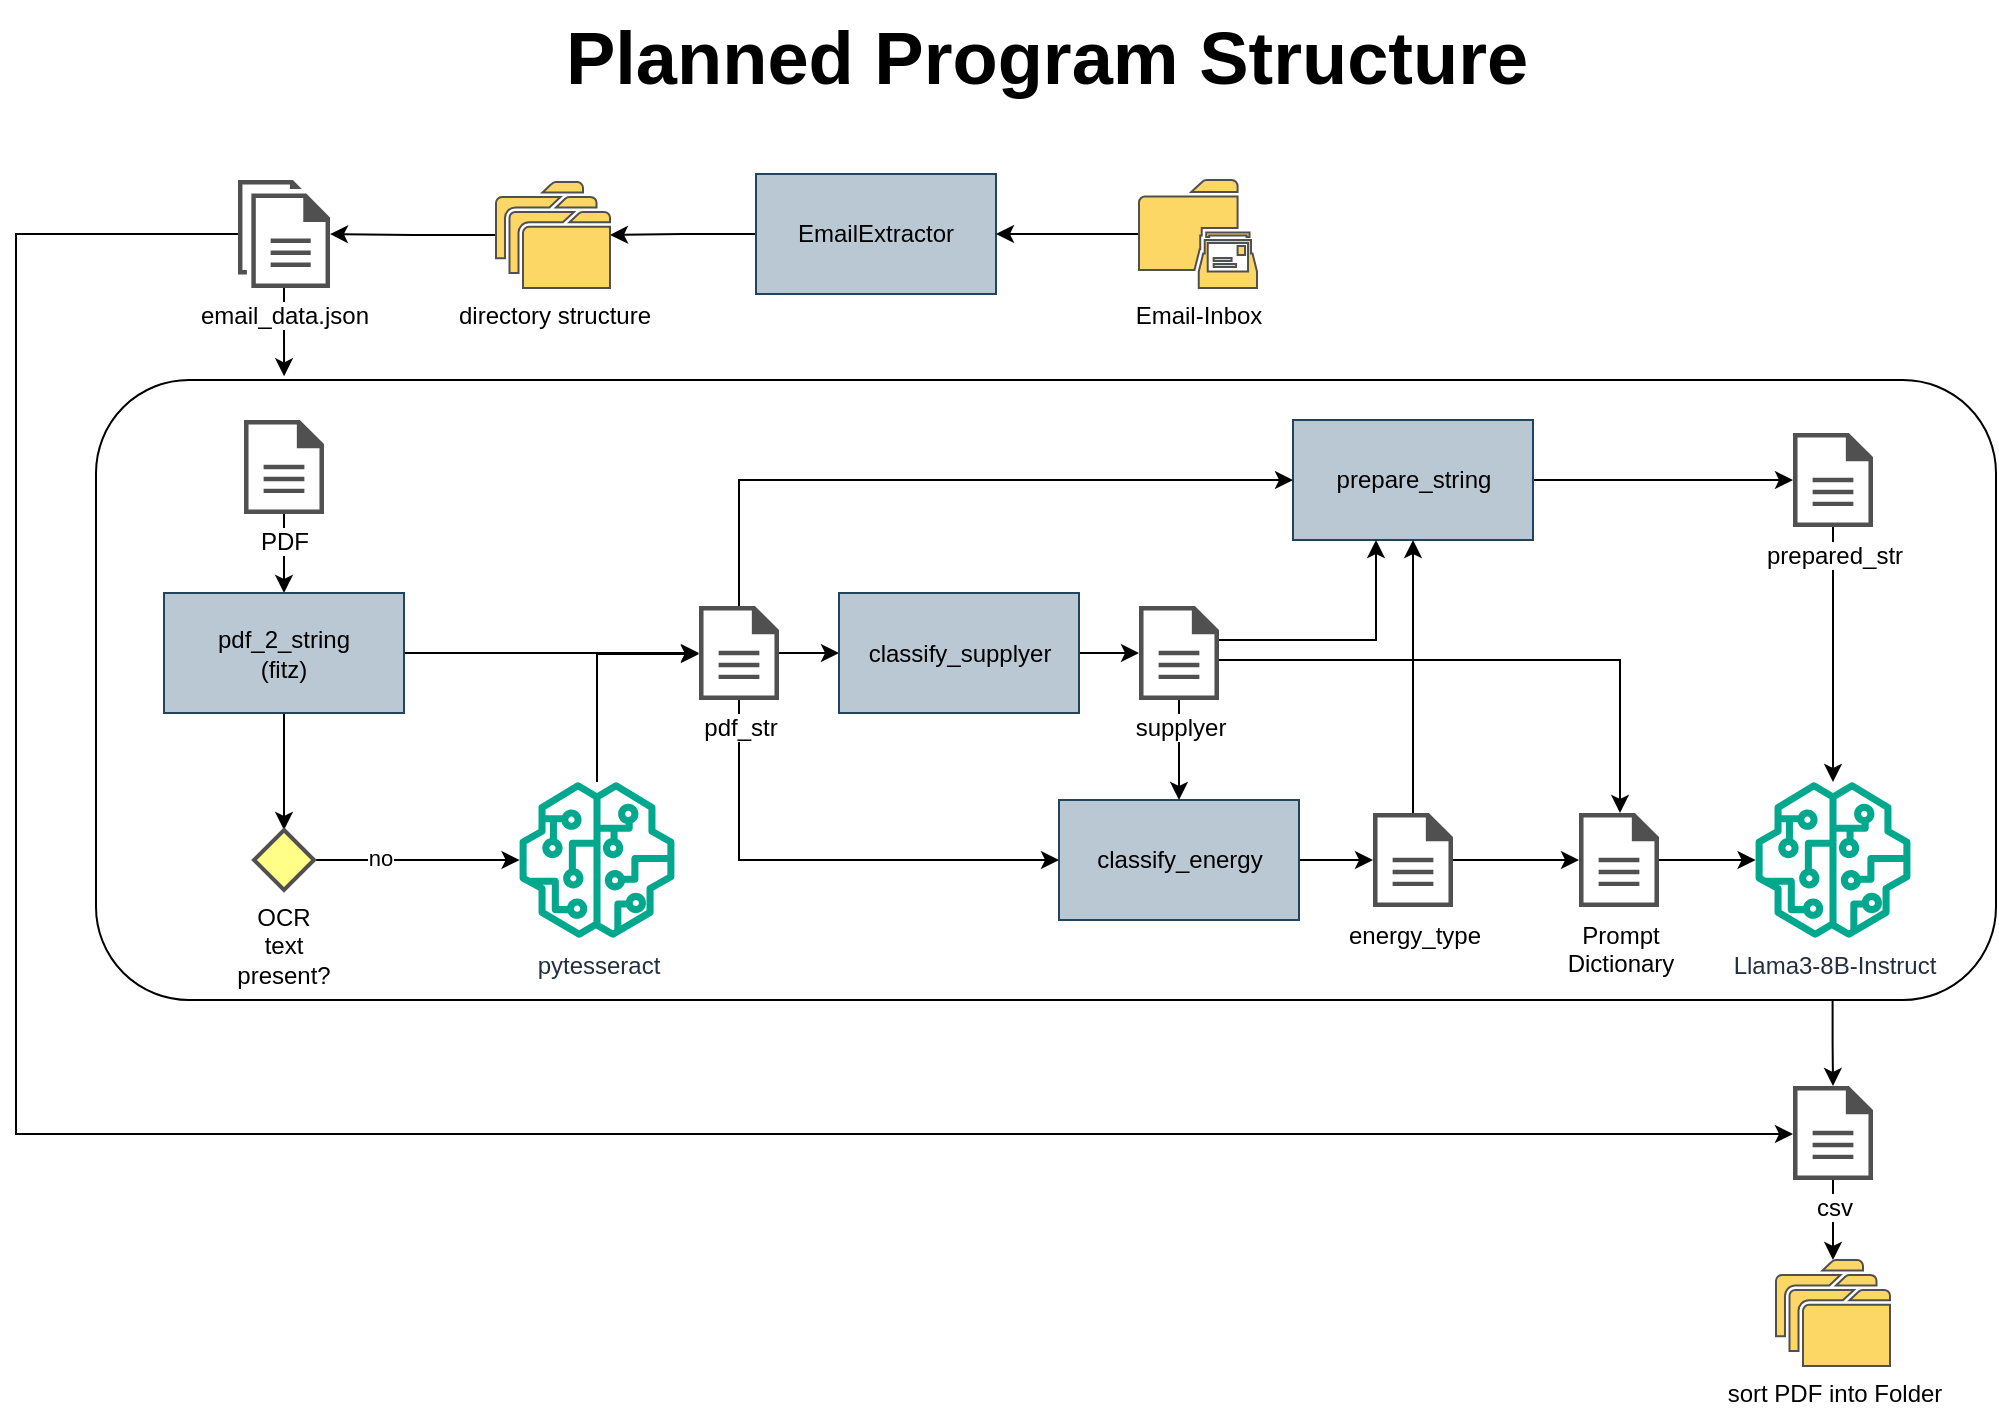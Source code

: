 <mxfile version="24.6.4" type="device" pages="2">
  <diagram name="planned_structure" id="1px-16hLUVlMR7R9mzSF">
    <mxGraphModel dx="1434" dy="746" grid="1" gridSize="10" guides="1" tooltips="1" connect="1" arrows="1" fold="1" page="1" pageScale="1" pageWidth="827" pageHeight="1169" math="0" shadow="0">
      <root>
        <mxCell id="0" />
        <mxCell id="1" parent="0" />
        <mxCell id="kxUdN-J0pOm-MrYwGBp3-49" value="" style="edgeStyle=orthogonalEdgeStyle;rounded=0;orthogonalLoop=1;jettySize=auto;html=1;exitX=0.914;exitY=1;exitDx=0;exitDy=0;exitPerimeter=0;" edge="1" parent="1" source="kxUdN-J0pOm-MrYwGBp3-30" target="kxUdN-J0pOm-MrYwGBp3-48">
          <mxGeometry relative="1" as="geometry" />
        </mxCell>
        <mxCell id="kxUdN-J0pOm-MrYwGBp3-30" value="" style="rounded=1;whiteSpace=wrap;html=1;fillColor=none;points=[[0,0,0,0,0],[0,0.25,0,0,0],[0,0.5,0,0,0],[0,0.75,0,0,0],[0,1,0,0,0],[0.25,0,0,0,0],[0.25,1,0,0,0],[0.5,0,0,0,0],[0.5,1,0,0,0],[0.75,0,0,0,0],[0.75,1,0,0,0],[1,0,0,0,0],[1,0.25,0,0,0],[1,0.5,0,0,0],[1,0.75,0,0,0],[1,1,0,0,0]];" vertex="1" parent="1">
          <mxGeometry x="260" y="270" width="950" height="310" as="geometry" />
        </mxCell>
        <mxCell id="kxUdN-J0pOm-MrYwGBp3-7" value="" style="edgeStyle=orthogonalEdgeStyle;rounded=0;orthogonalLoop=1;jettySize=auto;html=1;" edge="1" parent="1" source="kxUdN-J0pOm-MrYwGBp3-20" target="kxUdN-J0pOm-MrYwGBp3-6">
          <mxGeometry relative="1" as="geometry">
            <mxPoint x="471.5" y="390" as="sourcePoint" />
          </mxGeometry>
        </mxCell>
        <mxCell id="kxUdN-J0pOm-MrYwGBp3-77" value="" style="edgeStyle=orthogonalEdgeStyle;rounded=0;orthogonalLoop=1;jettySize=auto;html=1;" edge="1" parent="1" source="kxUdN-J0pOm-MrYwGBp3-6" target="kxUdN-J0pOm-MrYwGBp3-61">
          <mxGeometry relative="1" as="geometry" />
        </mxCell>
        <mxCell id="kxUdN-J0pOm-MrYwGBp3-78" value="" style="edgeStyle=orthogonalEdgeStyle;rounded=0;orthogonalLoop=1;jettySize=auto;html=1;" edge="1" parent="1" source="kxUdN-J0pOm-MrYwGBp3-6" target="kxUdN-J0pOm-MrYwGBp3-32">
          <mxGeometry relative="1" as="geometry" />
        </mxCell>
        <mxCell id="kxUdN-J0pOm-MrYwGBp3-6" value="&lt;div&gt;pdf_2_string&lt;br&gt;&lt;/div&gt;&lt;div&gt;(fitz)&lt;br&gt;&lt;/div&gt;" style="rounded=0;whiteSpace=wrap;html=1;fillColor=#bac8d3;strokeColor=#23445d;" vertex="1" parent="1">
          <mxGeometry x="294" y="376.5" width="120" height="60" as="geometry" />
        </mxCell>
        <mxCell id="kxUdN-J0pOm-MrYwGBp3-41" value="" style="edgeStyle=orthogonalEdgeStyle;rounded=0;orthogonalLoop=1;jettySize=auto;html=1;" edge="1" parent="1" source="kxUdN-J0pOm-MrYwGBp3-8" target="kxUdN-J0pOm-MrYwGBp3-33">
          <mxGeometry relative="1" as="geometry" />
        </mxCell>
        <mxCell id="kxUdN-J0pOm-MrYwGBp3-8" value="&lt;div&gt;classify_supplyer&lt;/div&gt;" style="rounded=0;whiteSpace=wrap;html=1;fillColor=#bac8d3;strokeColor=#23445d;" vertex="1" parent="1">
          <mxGeometry x="631.5" y="376.5" width="120" height="60" as="geometry" />
        </mxCell>
        <mxCell id="kxUdN-J0pOm-MrYwGBp3-40" value="" style="edgeStyle=orthogonalEdgeStyle;rounded=0;orthogonalLoop=1;jettySize=auto;html=1;" edge="1" parent="1" source="kxUdN-J0pOm-MrYwGBp3-36" target="kxUdN-J0pOm-MrYwGBp3-34">
          <mxGeometry relative="1" as="geometry" />
        </mxCell>
        <mxCell id="kxUdN-J0pOm-MrYwGBp3-36" value="classify_energy" style="rounded=0;whiteSpace=wrap;html=1;fillColor=#bac8d3;strokeColor=#23445d;" vertex="1" parent="1">
          <mxGeometry x="741.5" y="480" width="120" height="60" as="geometry" />
        </mxCell>
        <mxCell id="kxUdN-J0pOm-MrYwGBp3-26" value="" style="edgeStyle=orthogonalEdgeStyle;rounded=0;orthogonalLoop=1;jettySize=auto;html=1;" edge="1" parent="1" source="kxUdN-J0pOm-MrYwGBp3-24" target="kxUdN-J0pOm-MrYwGBp3-22">
          <mxGeometry relative="1" as="geometry" />
        </mxCell>
        <mxCell id="kxUdN-J0pOm-MrYwGBp3-24" value="EmailExtractor" style="rounded=0;whiteSpace=wrap;html=1;fillColor=#bac8d3;strokeColor=#23445d;" vertex="1" parent="1">
          <mxGeometry x="590" y="167" width="120" height="60" as="geometry" />
        </mxCell>
        <mxCell id="kxUdN-J0pOm-MrYwGBp3-53" value="" style="edgeStyle=orthogonalEdgeStyle;rounded=0;orthogonalLoop=1;jettySize=auto;html=1;" edge="1" parent="1" source="kxUdN-J0pOm-MrYwGBp3-55" target="kxUdN-J0pOm-MrYwGBp3-50">
          <mxGeometry relative="1" as="geometry" />
        </mxCell>
        <mxCell id="kxUdN-J0pOm-MrYwGBp3-58" value="" style="edgeStyle=orthogonalEdgeStyle;rounded=0;orthogonalLoop=1;jettySize=auto;html=1;" edge="1" parent="1" source="kxUdN-J0pOm-MrYwGBp3-10" target="kxUdN-J0pOm-MrYwGBp3-55">
          <mxGeometry relative="1" as="geometry" />
        </mxCell>
        <mxCell id="kxUdN-J0pOm-MrYwGBp3-10" value="prepare_string" style="rounded=0;whiteSpace=wrap;html=1;fillColor=#bac8d3;strokeColor=#23445d;" vertex="1" parent="1">
          <mxGeometry x="858.5" y="290" width="120" height="60" as="geometry" />
        </mxCell>
        <mxCell id="kxUdN-J0pOm-MrYwGBp3-20" value="PDF" style="sketch=0;pointerEvents=1;shadow=0;dashed=0;html=1;strokeColor=none;fillColor=#505050;labelPosition=center;verticalLabelPosition=bottom;verticalAlign=top;outlineConnect=0;align=center;shape=mxgraph.office.concepts.document;labelBackgroundColor=default;" vertex="1" parent="1">
          <mxGeometry x="334" y="290" width="40" height="47" as="geometry" />
        </mxCell>
        <mxCell id="kxUdN-J0pOm-MrYwGBp3-67" value="" style="edgeStyle=orthogonalEdgeStyle;rounded=0;orthogonalLoop=1;jettySize=auto;html=1;" edge="1" parent="1" source="kxUdN-J0pOm-MrYwGBp3-48" target="kxUdN-J0pOm-MrYwGBp3-66">
          <mxGeometry relative="1" as="geometry" />
        </mxCell>
        <mxCell id="kxUdN-J0pOm-MrYwGBp3-48" value="csv" style="sketch=0;pointerEvents=1;shadow=0;dashed=0;html=1;strokeColor=none;fillColor=#505050;labelPosition=center;verticalLabelPosition=bottom;verticalAlign=top;outlineConnect=0;align=center;shape=mxgraph.office.concepts.document;labelBackgroundColor=default;" vertex="1" parent="1">
          <mxGeometry x="1108.5" y="623" width="40" height="47" as="geometry" />
        </mxCell>
        <mxCell id="kxUdN-J0pOm-MrYwGBp3-37" value="" style="edgeStyle=orthogonalEdgeStyle;rounded=0;orthogonalLoop=1;jettySize=auto;html=1;" edge="1" parent="1" source="kxUdN-J0pOm-MrYwGBp3-32" target="kxUdN-J0pOm-MrYwGBp3-8">
          <mxGeometry relative="1" as="geometry" />
        </mxCell>
        <mxCell id="kxUdN-J0pOm-MrYwGBp3-39" value="" style="edgeStyle=orthogonalEdgeStyle;rounded=0;orthogonalLoop=1;jettySize=auto;html=1;entryX=0;entryY=0.5;entryDx=0;entryDy=0;" edge="1" parent="1" source="kxUdN-J0pOm-MrYwGBp3-32" target="kxUdN-J0pOm-MrYwGBp3-36">
          <mxGeometry relative="1" as="geometry">
            <Array as="points">
              <mxPoint x="581.5" y="510" />
            </Array>
          </mxGeometry>
        </mxCell>
        <mxCell id="kxUdN-J0pOm-MrYwGBp3-45" value="" style="edgeStyle=orthogonalEdgeStyle;rounded=0;orthogonalLoop=1;jettySize=auto;html=1;entryX=0;entryY=0.5;entryDx=0;entryDy=0;" edge="1" parent="1" source="kxUdN-J0pOm-MrYwGBp3-32" target="kxUdN-J0pOm-MrYwGBp3-10">
          <mxGeometry relative="1" as="geometry">
            <Array as="points">
              <mxPoint x="582" y="320" />
            </Array>
          </mxGeometry>
        </mxCell>
        <mxCell id="kxUdN-J0pOm-MrYwGBp3-32" value="pdf_str" style="sketch=0;pointerEvents=1;shadow=0;dashed=0;html=1;strokeColor=none;fillColor=#505050;labelPosition=center;verticalLabelPosition=bottom;verticalAlign=top;outlineConnect=0;align=center;shape=mxgraph.office.concepts.document;labelBackgroundColor=default;" vertex="1" parent="1">
          <mxGeometry x="561.5" y="383" width="40" height="47" as="geometry" />
        </mxCell>
        <mxCell id="kxUdN-J0pOm-MrYwGBp3-55" value="prepared_str" style="sketch=0;pointerEvents=1;shadow=0;dashed=0;html=1;strokeColor=none;fillColor=#505050;labelPosition=center;verticalLabelPosition=bottom;verticalAlign=top;outlineConnect=0;align=center;shape=mxgraph.office.concepts.document;labelBackgroundColor=default;" vertex="1" parent="1">
          <mxGeometry x="1108.5" y="296.5" width="40" height="47" as="geometry" />
        </mxCell>
        <mxCell id="kxUdN-J0pOm-MrYwGBp3-38" value="" style="edgeStyle=orthogonalEdgeStyle;rounded=0;orthogonalLoop=1;jettySize=auto;html=1;" edge="1" parent="1" source="kxUdN-J0pOm-MrYwGBp3-33" target="kxUdN-J0pOm-MrYwGBp3-36">
          <mxGeometry relative="1" as="geometry" />
        </mxCell>
        <mxCell id="kxUdN-J0pOm-MrYwGBp3-33" value="supplyer" style="sketch=0;pointerEvents=1;shadow=0;dashed=0;html=1;strokeColor=none;fillColor=#505050;labelPosition=center;verticalLabelPosition=bottom;verticalAlign=top;outlineConnect=0;align=center;shape=mxgraph.office.concepts.document;labelBackgroundColor=default;" vertex="1" parent="1">
          <mxGeometry x="781.5" y="383" width="40" height="47" as="geometry" />
        </mxCell>
        <mxCell id="kxUdN-J0pOm-MrYwGBp3-46" value="" style="edgeStyle=orthogonalEdgeStyle;rounded=0;orthogonalLoop=1;jettySize=auto;html=1;" edge="1" parent="1" source="kxUdN-J0pOm-MrYwGBp3-34" target="kxUdN-J0pOm-MrYwGBp3-10">
          <mxGeometry relative="1" as="geometry" />
        </mxCell>
        <mxCell id="kxUdN-J0pOm-MrYwGBp3-51" value="" style="edgeStyle=orthogonalEdgeStyle;rounded=0;orthogonalLoop=1;jettySize=auto;html=1;" edge="1" parent="1" source="kxUdN-J0pOm-MrYwGBp3-33" target="kxUdN-J0pOm-MrYwGBp3-42">
          <mxGeometry relative="1" as="geometry">
            <Array as="points">
              <mxPoint x="1022" y="410" />
            </Array>
          </mxGeometry>
        </mxCell>
        <mxCell id="kxUdN-J0pOm-MrYwGBp3-52" value="" style="edgeStyle=orthogonalEdgeStyle;rounded=0;orthogonalLoop=1;jettySize=auto;html=1;" edge="1" parent="1" source="kxUdN-J0pOm-MrYwGBp3-34" target="kxUdN-J0pOm-MrYwGBp3-42">
          <mxGeometry relative="1" as="geometry" />
        </mxCell>
        <mxCell id="kxUdN-J0pOm-MrYwGBp3-34" value="energy_type" style="sketch=0;pointerEvents=1;shadow=0;dashed=0;html=1;strokeColor=none;fillColor=#505050;labelPosition=center;verticalLabelPosition=bottom;verticalAlign=top;outlineConnect=0;align=center;shape=mxgraph.office.concepts.document;labelBackgroundColor=default;" vertex="1" parent="1">
          <mxGeometry x="898.5" y="486.5" width="40" height="47" as="geometry" />
        </mxCell>
        <mxCell id="kxUdN-J0pOm-MrYwGBp3-59" value="" style="edgeStyle=orthogonalEdgeStyle;rounded=0;orthogonalLoop=1;jettySize=auto;html=1;" edge="1" parent="1" source="kxUdN-J0pOm-MrYwGBp3-42" target="kxUdN-J0pOm-MrYwGBp3-50">
          <mxGeometry relative="1" as="geometry" />
        </mxCell>
        <mxCell id="kxUdN-J0pOm-MrYwGBp3-42" value="&lt;div&gt;Prompt&lt;/div&gt;&lt;div&gt;Dictionary&lt;br&gt;&lt;/div&gt;" style="sketch=0;pointerEvents=1;shadow=0;dashed=0;html=1;strokeColor=none;fillColor=#505050;labelPosition=center;verticalLabelPosition=bottom;verticalAlign=top;outlineConnect=0;align=center;shape=mxgraph.office.concepts.document;labelBackgroundColor=default;" vertex="1" parent="1">
          <mxGeometry x="1001.5" y="486.5" width="40" height="47" as="geometry" />
        </mxCell>
        <mxCell id="kxUdN-J0pOm-MrYwGBp3-31" value="" style="edgeStyle=orthogonalEdgeStyle;rounded=0;orthogonalLoop=1;jettySize=auto;html=1;entryX=0.099;entryY=-0.006;entryDx=0;entryDy=0;entryPerimeter=0;" edge="1" parent="1" source="kxUdN-J0pOm-MrYwGBp3-21" target="kxUdN-J0pOm-MrYwGBp3-30">
          <mxGeometry relative="1" as="geometry" />
        </mxCell>
        <mxCell id="kxUdN-J0pOm-MrYwGBp3-79" value="" style="edgeStyle=orthogonalEdgeStyle;rounded=0;orthogonalLoop=1;jettySize=auto;html=1;" edge="1" parent="1" source="kxUdN-J0pOm-MrYwGBp3-21" target="kxUdN-J0pOm-MrYwGBp3-48">
          <mxGeometry relative="1" as="geometry">
            <Array as="points">
              <mxPoint x="220" y="197" />
              <mxPoint x="220" y="647" />
            </Array>
          </mxGeometry>
        </mxCell>
        <mxCell id="kxUdN-J0pOm-MrYwGBp3-21" value="email_data.json" style="sketch=0;pointerEvents=1;shadow=0;dashed=0;html=1;strokeColor=none;fillColor=#505050;labelPosition=center;verticalLabelPosition=bottom;verticalAlign=top;outlineConnect=0;align=center;shape=mxgraph.office.concepts.documents;labelBackgroundColor=default;" vertex="1" parent="1">
          <mxGeometry x="331" y="170" width="46" height="54" as="geometry" />
        </mxCell>
        <mxCell id="kxUdN-J0pOm-MrYwGBp3-28" value="" style="edgeStyle=orthogonalEdgeStyle;rounded=0;orthogonalLoop=1;jettySize=auto;html=1;" edge="1" parent="1" source="kxUdN-J0pOm-MrYwGBp3-22" target="kxUdN-J0pOm-MrYwGBp3-21">
          <mxGeometry relative="1" as="geometry" />
        </mxCell>
        <mxCell id="kxUdN-J0pOm-MrYwGBp3-22" value="directory structure" style="sketch=0;pointerEvents=1;shadow=0;dashed=0;html=1;strokeColor=#505050;fillColor=#FCD765;labelPosition=center;verticalLabelPosition=bottom;verticalAlign=top;outlineConnect=0;align=center;shape=mxgraph.office.concepts.folders;labelBackgroundColor=default;" vertex="1" parent="1">
          <mxGeometry x="460" y="171" width="57" height="53" as="geometry" />
        </mxCell>
        <mxCell id="kxUdN-J0pOm-MrYwGBp3-66" value="sort PDF into Folder" style="sketch=0;pointerEvents=1;shadow=0;dashed=0;html=1;strokeColor=#505050;fillColor=#FCD765;labelPosition=center;verticalLabelPosition=bottom;verticalAlign=top;outlineConnect=0;align=center;shape=mxgraph.office.concepts.folders;strokeWidth=1;" vertex="1" parent="1">
          <mxGeometry x="1100" y="710" width="57" height="53" as="geometry" />
        </mxCell>
        <mxCell id="kxUdN-J0pOm-MrYwGBp3-50" value="Llama3-8B-Instruct" style="sketch=0;outlineConnect=0;fontColor=#232F3E;gradientColor=none;fillColor=#01A88D;strokeColor=none;dashed=0;verticalLabelPosition=bottom;verticalAlign=top;align=center;html=1;fontSize=12;fontStyle=0;aspect=fixed;pointerEvents=1;shape=mxgraph.aws4.sagemaker_model;" vertex="1" parent="1">
          <mxGeometry x="1089.5" y="471" width="78" height="78" as="geometry" />
        </mxCell>
        <mxCell id="kxUdN-J0pOm-MrYwGBp3-65" value="" style="edgeStyle=orthogonalEdgeStyle;rounded=0;orthogonalLoop=1;jettySize=auto;html=1;" edge="1" parent="1" source="kxUdN-J0pOm-MrYwGBp3-60" target="kxUdN-J0pOm-MrYwGBp3-32">
          <mxGeometry relative="1" as="geometry">
            <mxPoint x="498" y="489" as="targetPoint" />
            <Array as="points">
              <mxPoint x="510" y="489" />
              <mxPoint x="510" y="407" />
            </Array>
          </mxGeometry>
        </mxCell>
        <mxCell id="kxUdN-J0pOm-MrYwGBp3-60" value="pytesseract" style="sketch=0;outlineConnect=0;fontColor=#232F3E;gradientColor=none;fillColor=#01A88D;strokeColor=none;dashed=0;verticalLabelPosition=bottom;verticalAlign=top;align=center;html=1;fontSize=12;fontStyle=0;aspect=fixed;pointerEvents=1;shape=mxgraph.aws4.sagemaker_model;" vertex="1" parent="1">
          <mxGeometry x="471.5" y="471" width="78" height="78" as="geometry" />
        </mxCell>
        <mxCell id="kxUdN-J0pOm-MrYwGBp3-63" value="" style="edgeStyle=orthogonalEdgeStyle;rounded=0;orthogonalLoop=1;jettySize=auto;html=1;" edge="1" parent="1" source="kxUdN-J0pOm-MrYwGBp3-61" target="kxUdN-J0pOm-MrYwGBp3-60">
          <mxGeometry relative="1" as="geometry" />
        </mxCell>
        <mxCell id="kxUdN-J0pOm-MrYwGBp3-70" value="no" style="edgeLabel;html=1;align=center;verticalAlign=middle;resizable=0;points=[];" vertex="1" connectable="0" parent="kxUdN-J0pOm-MrYwGBp3-63">
          <mxGeometry x="-0.378" y="-1" relative="1" as="geometry">
            <mxPoint x="1" y="-2" as="offset" />
          </mxGeometry>
        </mxCell>
        <mxCell id="kxUdN-J0pOm-MrYwGBp3-61" value="OCR text present?" style="rhombus;whiteSpace=wrap;html=1;labelPosition=center;verticalLabelPosition=bottom;align=center;verticalAlign=top;fillColor=#ffff88;strokeColor=#505050;strokeWidth=2;" vertex="1" parent="1">
          <mxGeometry x="339" y="495" width="30" height="30" as="geometry" />
        </mxCell>
        <mxCell id="kxUdN-J0pOm-MrYwGBp3-68" value="" style="edgeStyle=orthogonalEdgeStyle;rounded=0;orthogonalLoop=1;jettySize=auto;html=1;" edge="1" parent="1" source="kxUdN-J0pOm-MrYwGBp3-33" target="kxUdN-J0pOm-MrYwGBp3-10">
          <mxGeometry relative="1" as="geometry">
            <mxPoint x="832" y="417" as="sourcePoint" />
            <mxPoint x="1032" y="497" as="targetPoint" />
            <Array as="points">
              <mxPoint x="900" y="400" />
            </Array>
          </mxGeometry>
        </mxCell>
        <mxCell id="kxUdN-J0pOm-MrYwGBp3-72" value="Planned Program Structure" style="text;html=1;align=center;verticalAlign=middle;resizable=0;points=[];autosize=1;strokeColor=none;fillColor=none;fontStyle=1;fontSize=37;" vertex="1" parent="1">
          <mxGeometry x="500" y="80" width="470" height="60" as="geometry" />
        </mxCell>
        <mxCell id="kxUdN-J0pOm-MrYwGBp3-76" value="" style="edgeStyle=orthogonalEdgeStyle;rounded=0;orthogonalLoop=1;jettySize=auto;html=1;entryX=1;entryY=0.5;entryDx=0;entryDy=0;" edge="1" parent="1" source="kxUdN-J0pOm-MrYwGBp3-73" target="kxUdN-J0pOm-MrYwGBp3-24">
          <mxGeometry relative="1" as="geometry">
            <mxPoint x="206" y="48" as="targetPoint" />
          </mxGeometry>
        </mxCell>
        <mxCell id="kxUdN-J0pOm-MrYwGBp3-73" value="Email-Inbox" style="sketch=0;pointerEvents=1;shadow=0;dashed=0;html=1;strokeColor=#505050;fillColor=#FCD765;labelPosition=center;verticalLabelPosition=bottom;verticalAlign=top;outlineConnect=0;align=center;shape=mxgraph.office.communications.site_mailbox;" vertex="1" parent="1">
          <mxGeometry x="781.5" y="170" width="59" height="54" as="geometry" />
        </mxCell>
      </root>
    </mxGraphModel>
  </diagram>
  <diagram id="ojcf10Glu5HG5ULUEq8R" name="current_structure">
    <mxGraphModel dx="1434" dy="746" grid="1" gridSize="10" guides="1" tooltips="1" connect="1" arrows="1" fold="1" page="1" pageScale="1" pageWidth="827" pageHeight="1169" math="0" shadow="0">
      <root>
        <mxCell id="0" />
        <mxCell id="1" parent="0" />
        <mxCell id="cxQYV4MnSIQwxU7fWbH_-1" value="" style="edgeStyle=orthogonalEdgeStyle;rounded=0;orthogonalLoop=1;jettySize=auto;html=1;exitX=0.914;exitY=1;exitDx=0;exitDy=0;exitPerimeter=0;" edge="1" parent="1" source="cxQYV4MnSIQwxU7fWbH_-2" target="cxQYV4MnSIQwxU7fWbH_-18">
          <mxGeometry relative="1" as="geometry" />
        </mxCell>
        <mxCell id="cxQYV4MnSIQwxU7fWbH_-2" value="" style="rounded=1;whiteSpace=wrap;html=1;fillColor=none;points=[[0,0,0,0,0],[0,0.25,0,0,0],[0,0.5,0,0,0],[0,0.75,0,0,0],[0,1,0,0,0],[0.25,0,0,0,0],[0.25,1,0,0,0],[0.5,0,0,0,0],[0.5,1,0,0,0],[0.75,0,0,0,0],[0.75,1,0,0,0],[1,0,0,0,0],[1,0.25,0,0,0],[1,0.5,0,0,0],[1,0.75,0,0,0],[1,1,0,0,0]];" vertex="1" parent="1">
          <mxGeometry x="260" y="270" width="950" height="310" as="geometry" />
        </mxCell>
        <mxCell id="cxQYV4MnSIQwxU7fWbH_-3" value="" style="edgeStyle=orthogonalEdgeStyle;rounded=0;orthogonalLoop=1;jettySize=auto;html=1;" edge="1" parent="1" source="cxQYV4MnSIQwxU7fWbH_-16" target="cxQYV4MnSIQwxU7fWbH_-6">
          <mxGeometry relative="1" as="geometry">
            <mxPoint x="471.5" y="390" as="sourcePoint" />
          </mxGeometry>
        </mxCell>
        <mxCell id="cxQYV4MnSIQwxU7fWbH_-4" value="" style="edgeStyle=orthogonalEdgeStyle;rounded=0;orthogonalLoop=1;jettySize=auto;html=1;" edge="1" parent="1" source="cxQYV4MnSIQwxU7fWbH_-6" target="cxQYV4MnSIQwxU7fWbH_-43">
          <mxGeometry relative="1" as="geometry" />
        </mxCell>
        <mxCell id="cxQYV4MnSIQwxU7fWbH_-5" value="" style="edgeStyle=orthogonalEdgeStyle;rounded=0;orthogonalLoop=1;jettySize=auto;html=1;" edge="1" parent="1" source="cxQYV4MnSIQwxU7fWbH_-6" target="cxQYV4MnSIQwxU7fWbH_-22">
          <mxGeometry relative="1" as="geometry">
            <Array as="points">
              <mxPoint x="520" y="407" />
              <mxPoint x="520" y="407" />
            </Array>
          </mxGeometry>
        </mxCell>
        <mxCell id="cxQYV4MnSIQwxU7fWbH_-6" value="&lt;div&gt;pdf_2_string&lt;br&gt;&lt;/div&gt;&lt;div&gt;(fitz)&lt;br&gt;&lt;/div&gt;" style="rounded=0;whiteSpace=wrap;html=1;fillColor=#bac8d3;strokeColor=#23445d;" vertex="1" parent="1">
          <mxGeometry x="294" y="376.5" width="120" height="60" as="geometry" />
        </mxCell>
        <mxCell id="cxQYV4MnSIQwxU7fWbH_-9" value="" style="edgeStyle=orthogonalEdgeStyle;rounded=0;orthogonalLoop=1;jettySize=auto;html=1;" edge="1" parent="1" source="cxQYV4MnSIQwxU7fWbH_-10" target="cxQYV4MnSIQwxU7fWbH_-29">
          <mxGeometry relative="1" as="geometry" />
        </mxCell>
        <mxCell id="cxQYV4MnSIQwxU7fWbH_-10" value="classify_energy" style="rounded=0;whiteSpace=wrap;html=1;fillColor=#bac8d3;strokeColor=#23445d;" vertex="1" parent="1">
          <mxGeometry x="741.5" y="480" width="120" height="60" as="geometry" />
        </mxCell>
        <mxCell id="xHjuYKORNIZf4xrYKCIg-1" value="" style="edgeStyle=orthogonalEdgeStyle;rounded=0;orthogonalLoop=1;jettySize=auto;html=1;" edge="1" parent="1" source="cxQYV4MnSIQwxU7fWbH_-12" target="cxQYV4MnSIQwxU7fWbH_-50">
          <mxGeometry relative="1" as="geometry" />
        </mxCell>
        <mxCell id="xHjuYKORNIZf4xrYKCIg-2" value="" style="edgeStyle=orthogonalEdgeStyle;rounded=0;orthogonalLoop=1;jettySize=auto;html=1;" edge="1" parent="1" source="cxQYV4MnSIQwxU7fWbH_-12" target="cxQYV4MnSIQwxU7fWbH_-34">
          <mxGeometry relative="1" as="geometry">
            <mxPoint x="400" y="130" as="targetPoint" />
            <Array as="points">
              <mxPoint x="530" y="140" />
              <mxPoint x="363" y="140" />
            </Array>
          </mxGeometry>
        </mxCell>
        <mxCell id="cxQYV4MnSIQwxU7fWbH_-12" value="EmailExtractor" style="rounded=0;whiteSpace=wrap;html=1;fillColor=#bac8d3;strokeColor=#23445d;" vertex="1" parent="1">
          <mxGeometry x="470" y="174.5" width="120" height="60" as="geometry" />
        </mxCell>
        <mxCell id="cxQYV4MnSIQwxU7fWbH_-16" value="PDF" style="sketch=0;pointerEvents=1;shadow=0;dashed=0;html=1;strokeColor=none;fillColor=#505050;labelPosition=center;verticalLabelPosition=bottom;verticalAlign=top;outlineConnect=0;align=center;shape=mxgraph.office.concepts.document;labelBackgroundColor=default;" vertex="1" parent="1">
          <mxGeometry x="334" y="290" width="40" height="47" as="geometry" />
        </mxCell>
        <mxCell id="cxQYV4MnSIQwxU7fWbH_-18" value="csv" style="sketch=0;pointerEvents=1;shadow=0;dashed=0;html=1;strokeColor=none;fillColor=#505050;labelPosition=center;verticalLabelPosition=bottom;verticalAlign=top;outlineConnect=0;align=center;shape=mxgraph.office.concepts.document;labelBackgroundColor=default;" vertex="1" parent="1">
          <mxGeometry x="1108.5" y="623" width="40" height="47" as="geometry" />
        </mxCell>
        <mxCell id="cxQYV4MnSIQwxU7fWbH_-20" value="" style="edgeStyle=orthogonalEdgeStyle;rounded=0;orthogonalLoop=1;jettySize=auto;html=1;entryX=0;entryY=0.5;entryDx=0;entryDy=0;" edge="1" parent="1" source="cxQYV4MnSIQwxU7fWbH_-22" target="cxQYV4MnSIQwxU7fWbH_-10">
          <mxGeometry relative="1" as="geometry">
            <Array as="points">
              <mxPoint x="640" y="510" />
            </Array>
          </mxGeometry>
        </mxCell>
        <mxCell id="cxQYV4MnSIQwxU7fWbH_-21" value="" style="edgeStyle=orthogonalEdgeStyle;rounded=0;orthogonalLoop=1;jettySize=auto;html=1;" edge="1" parent="1" source="cxQYV4MnSIQwxU7fWbH_-22" target="cxQYV4MnSIQwxU7fWbH_-38">
          <mxGeometry relative="1" as="geometry">
            <Array as="points">
              <mxPoint x="640" y="320" />
              <mxPoint x="1129" y="320" />
            </Array>
            <mxPoint x="858.5" y="320" as="targetPoint" />
          </mxGeometry>
        </mxCell>
        <mxCell id="cxQYV4MnSIQwxU7fWbH_-22" value="pdf_str" style="sketch=0;pointerEvents=1;shadow=0;dashed=0;html=1;strokeColor=none;fillColor=#505050;labelPosition=center;verticalLabelPosition=bottom;verticalAlign=top;outlineConnect=0;align=center;shape=mxgraph.office.concepts.document;labelBackgroundColor=default;" vertex="1" parent="1">
          <mxGeometry x="620" y="389.5" width="40" height="47" as="geometry" />
        </mxCell>
        <mxCell id="xHjuYKORNIZf4xrYKCIg-6" value="" style="edgeStyle=orthogonalEdgeStyle;rounded=0;orthogonalLoop=1;jettySize=auto;html=1;" edge="1" parent="1" source="cxQYV4MnSIQwxU7fWbH_-29" target="xHjuYKORNIZf4xrYKCIg-3">
          <mxGeometry relative="1" as="geometry" />
        </mxCell>
        <mxCell id="cxQYV4MnSIQwxU7fWbH_-29" value="energy_type" style="sketch=0;pointerEvents=1;shadow=0;dashed=0;html=1;strokeColor=none;fillColor=#505050;labelPosition=center;verticalLabelPosition=bottom;verticalAlign=top;outlineConnect=0;align=center;shape=mxgraph.office.concepts.document;labelBackgroundColor=default;" vertex="1" parent="1">
          <mxGeometry x="970" y="486.5" width="40" height="47" as="geometry" />
        </mxCell>
        <mxCell id="cxQYV4MnSIQwxU7fWbH_-30" value="" style="edgeStyle=orthogonalEdgeStyle;rounded=0;orthogonalLoop=1;jettySize=auto;html=1;" edge="1" parent="1" source="cxQYV4MnSIQwxU7fWbH_-31" target="cxQYV4MnSIQwxU7fWbH_-38">
          <mxGeometry relative="1" as="geometry">
            <Array as="points">
              <mxPoint x="1120" y="413" />
            </Array>
          </mxGeometry>
        </mxCell>
        <mxCell id="cxQYV4MnSIQwxU7fWbH_-31" value="global_prompt" style="sketch=0;pointerEvents=1;shadow=0;dashed=0;html=1;strokeColor=none;fillColor=#505050;labelPosition=center;verticalLabelPosition=bottom;verticalAlign=top;outlineConnect=0;align=center;shape=mxgraph.office.concepts.document;labelBackgroundColor=default;" vertex="1" parent="1">
          <mxGeometry x="970" y="374" width="40" height="47" as="geometry" />
        </mxCell>
        <mxCell id="xHjuYKORNIZf4xrYKCIg-3" value="output_dict" style="sketch=0;pointerEvents=1;shadow=0;dashed=0;html=1;strokeColor=none;fillColor=#505050;labelPosition=center;verticalLabelPosition=bottom;verticalAlign=top;outlineConnect=0;align=center;shape=mxgraph.office.concepts.document;labelBackgroundColor=default;" vertex="1" parent="1">
          <mxGeometry x="1108.5" y="486.5" width="40" height="47" as="geometry" />
        </mxCell>
        <mxCell id="cxQYV4MnSIQwxU7fWbH_-32" value="" style="edgeStyle=orthogonalEdgeStyle;rounded=0;orthogonalLoop=1;jettySize=auto;html=1;entryX=0.099;entryY=-0.006;entryDx=0;entryDy=0;entryPerimeter=0;" edge="1" parent="1" source="cxQYV4MnSIQwxU7fWbH_-50" target="cxQYV4MnSIQwxU7fWbH_-2">
          <mxGeometry relative="1" as="geometry" />
        </mxCell>
        <mxCell id="cxQYV4MnSIQwxU7fWbH_-34" value="email_data.json" style="sketch=0;pointerEvents=1;shadow=0;dashed=0;html=1;strokeColor=none;fillColor=#505050;labelPosition=center;verticalLabelPosition=bottom;verticalAlign=top;outlineConnect=0;align=center;shape=mxgraph.office.concepts.documents;labelBackgroundColor=default;" vertex="1" parent="1">
          <mxGeometry x="333" y="100" width="46" height="54" as="geometry" />
        </mxCell>
        <mxCell id="xHjuYKORNIZf4xrYKCIg-5" value="" style="edgeStyle=orthogonalEdgeStyle;rounded=0;orthogonalLoop=1;jettySize=auto;html=1;" edge="1" parent="1" source="cxQYV4MnSIQwxU7fWbH_-38" target="xHjuYKORNIZf4xrYKCIg-3">
          <mxGeometry relative="1" as="geometry" />
        </mxCell>
        <mxCell id="cxQYV4MnSIQwxU7fWbH_-38" value="Llama3-8B-Instruct" style="sketch=0;outlineConnect=0;fontColor=#232F3E;gradientColor=none;fillColor=#01A88D;strokeColor=none;dashed=0;verticalLabelPosition=bottom;verticalAlign=top;align=center;html=1;fontSize=12;fontStyle=0;aspect=fixed;pointerEvents=1;shape=mxgraph.aws4.sagemaker_model;labelBackgroundColor=default;" vertex="1" parent="1">
          <mxGeometry x="1089.5" y="358.5" width="78" height="78" as="geometry" />
        </mxCell>
        <mxCell id="cxQYV4MnSIQwxU7fWbH_-39" value="" style="edgeStyle=orthogonalEdgeStyle;rounded=0;orthogonalLoop=1;jettySize=auto;html=1;" edge="1" parent="1" source="cxQYV4MnSIQwxU7fWbH_-40" target="cxQYV4MnSIQwxU7fWbH_-22">
          <mxGeometry relative="1" as="geometry">
            <mxPoint x="498" y="489" as="targetPoint" />
            <Array as="points">
              <mxPoint x="511" y="420" />
            </Array>
          </mxGeometry>
        </mxCell>
        <mxCell id="cxQYV4MnSIQwxU7fWbH_-40" value="pytesseract" style="sketch=0;outlineConnect=0;fontColor=#232F3E;gradientColor=none;fillColor=#01A88D;strokeColor=none;dashed=0;verticalLabelPosition=bottom;verticalAlign=top;align=center;html=1;fontSize=12;fontStyle=0;aspect=fixed;pointerEvents=1;shape=mxgraph.aws4.sagemaker_model;" vertex="1" parent="1">
          <mxGeometry x="471.5" y="471" width="78" height="78" as="geometry" />
        </mxCell>
        <mxCell id="cxQYV4MnSIQwxU7fWbH_-41" value="" style="edgeStyle=orthogonalEdgeStyle;rounded=0;orthogonalLoop=1;jettySize=auto;html=1;" edge="1" parent="1" source="cxQYV4MnSIQwxU7fWbH_-43" target="cxQYV4MnSIQwxU7fWbH_-40">
          <mxGeometry relative="1" as="geometry" />
        </mxCell>
        <mxCell id="cxQYV4MnSIQwxU7fWbH_-42" value="no" style="edgeLabel;html=1;align=center;verticalAlign=middle;resizable=0;points=[];" vertex="1" connectable="0" parent="cxQYV4MnSIQwxU7fWbH_-41">
          <mxGeometry x="-0.378" y="-1" relative="1" as="geometry">
            <mxPoint x="1" y="-2" as="offset" />
          </mxGeometry>
        </mxCell>
        <mxCell id="cxQYV4MnSIQwxU7fWbH_-43" value="OCR text present?" style="rhombus;whiteSpace=wrap;html=1;labelPosition=center;verticalLabelPosition=bottom;align=center;verticalAlign=top;fillColor=#ffff88;strokeColor=#505050;strokeWidth=2;" vertex="1" parent="1">
          <mxGeometry x="339" y="495" width="30" height="30" as="geometry" />
        </mxCell>
        <mxCell id="cxQYV4MnSIQwxU7fWbH_-45" value="Current Program Structure" style="text;html=1;align=center;verticalAlign=middle;resizable=0;points=[];autosize=1;strokeColor=none;fillColor=none;fontStyle=1;fontSize=37;" vertex="1" parent="1">
          <mxGeometry x="505" y="80" width="460" height="60" as="geometry" />
        </mxCell>
        <mxCell id="cxQYV4MnSIQwxU7fWbH_-46" value="" style="edgeStyle=orthogonalEdgeStyle;rounded=0;orthogonalLoop=1;jettySize=auto;html=1;entryX=1;entryY=0.5;entryDx=0;entryDy=0;" edge="1" parent="1" source="cxQYV4MnSIQwxU7fWbH_-48" target="cxQYV4MnSIQwxU7fWbH_-12">
          <mxGeometry relative="1" as="geometry">
            <mxPoint x="206" y="48" as="targetPoint" />
            <mxPoint x="781.5" y="197" as="sourcePoint" />
          </mxGeometry>
        </mxCell>
        <mxCell id="cxQYV4MnSIQwxU7fWbH_-48" value="data/emails" style="sketch=0;pointerEvents=1;shadow=0;dashed=0;html=1;strokeColor=#505050;fillColor=#FCD765;labelPosition=center;verticalLabelPosition=bottom;verticalAlign=top;outlineConnect=0;align=center;shape=mxgraph.office.concepts.folder;" vertex="1" parent="1">
          <mxGeometry x="691.5" y="182" width="50" height="45" as="geometry" />
        </mxCell>
        <mxCell id="cxQYV4MnSIQwxU7fWbH_-50" value="data/attachments" style="sketch=0;pointerEvents=1;shadow=0;dashed=0;html=1;strokeColor=#505050;fillColor=#FCD765;labelPosition=center;verticalLabelPosition=bottom;verticalAlign=top;outlineConnect=0;align=center;shape=mxgraph.office.concepts.folder;labelBackgroundColor=default;" vertex="1" parent="1">
          <mxGeometry x="329" y="182" width="50" height="45" as="geometry" />
        </mxCell>
      </root>
    </mxGraphModel>
  </diagram>
</mxfile>
